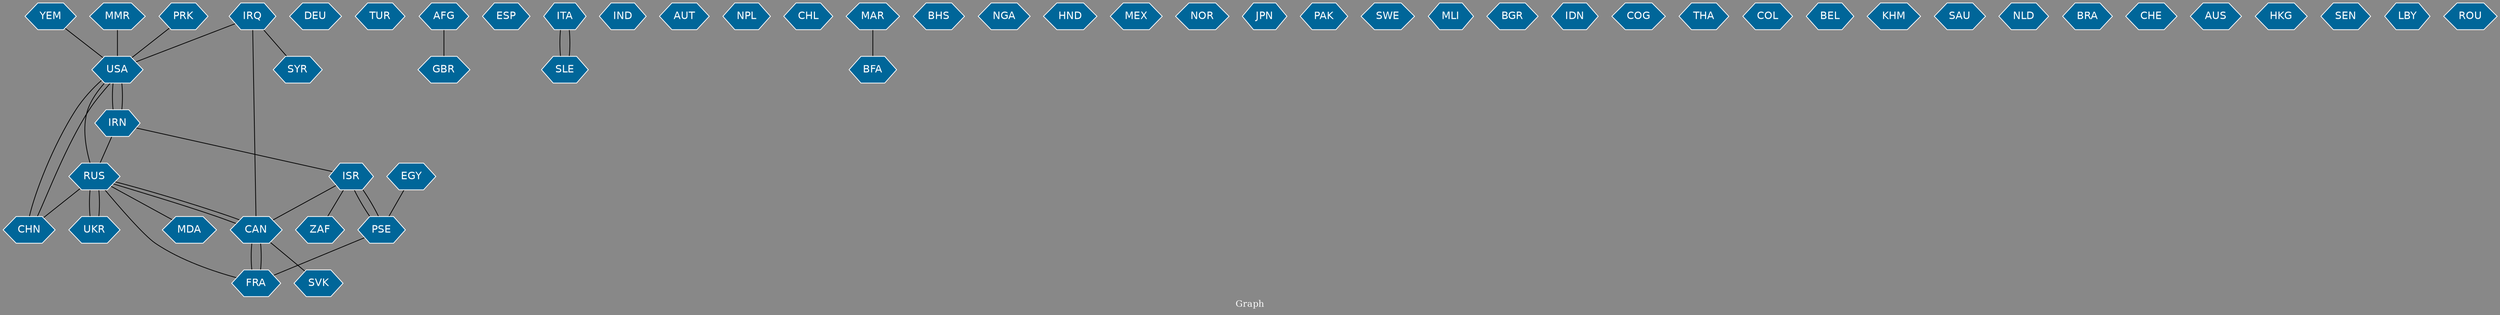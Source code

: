 // Countries together in item graph
graph {
	graph [bgcolor="#888888" fontcolor=white fontsize=12 label="Graph" outputorder=edgesfirst overlap=prism]
	node [color=white fillcolor="#006699" fontcolor=white fontname=Helvetica shape=hexagon style=filled]
	edge [arrowhead=open color=black fontcolor=white fontname=Courier fontsize=12]
		USA [label=USA]
		ISR [label=ISR]
		SYR [label=SYR]
		EGY [label=EGY]
		DEU [label=DEU]
		TUR [label=TUR]
		RUS [label=RUS]
		UKR [label=UKR]
		AFG [label=AFG]
		IRQ [label=IRQ]
		FRA [label=FRA]
		CAN [label=CAN]
		ESP [label=ESP]
		ITA [label=ITA]
		SLE [label=SLE]
		IND [label=IND]
		AUT [label=AUT]
		NPL [label=NPL]
		CHL [label=CHL]
		BFA [label=BFA]
		BHS [label=BHS]
		NGA [label=NGA]
		PSE [label=PSE]
		CHN [label=CHN]
		HND [label=HND]
		MEX [label=MEX]
		NOR [label=NOR]
		YEM [label=YEM]
		SVK [label=SVK]
		JPN [label=JPN]
		IRN [label=IRN]
		PAK [label=PAK]
		SWE [label=SWE]
		MMR [label=MMR]
		MAR [label=MAR]
		GBR [label=GBR]
		MLI [label=MLI]
		BGR [label=BGR]
		IDN [label=IDN]
		COG [label=COG]
		THA [label=THA]
		COL [label=COL]
		BEL [label=BEL]
		PRK [label=PRK]
		KHM [label=KHM]
		SAU [label=SAU]
		ZAF [label=ZAF]
		NLD [label=NLD]
		BRA [label=BRA]
		CHE [label=CHE]
		AUS [label=AUS]
		HKG [label=HKG]
		SEN [label=SEN]
		LBY [label=LBY]
		ROU [label=ROU]
		MDA [label=MDA]
			IRN -- RUS [weight=1]
			PSE -- FRA [weight=1]
			ISR -- PSE [weight=2]
			UKR -- RUS [weight=5]
			IRN -- USA [weight=2]
			CHN -- USA [weight=1]
			SLE -- ITA [weight=1]
			EGY -- PSE [weight=1]
			IRQ -- USA [weight=1]
			ISR -- CAN [weight=2]
			FRA -- CAN [weight=3]
			AFG -- GBR [weight=1]
			RUS -- CAN [weight=1]
			CAN -- RUS [weight=1]
			RUS -- MDA [weight=1]
			YEM -- USA [weight=1]
			CAN -- FRA [weight=1]
			RUS -- USA [weight=1]
			RUS -- UKR [weight=3]
			MMR -- USA [weight=1]
			IRQ -- SYR [weight=1]
			FRA -- RUS [weight=1]
			PSE -- ISR [weight=3]
			USA -- CHN [weight=1]
			MAR -- BFA [weight=1]
			ITA -- SLE [weight=1]
			IRQ -- CAN [weight=1]
			ISR -- ZAF [weight=1]
			IRN -- ISR [weight=1]
			PRK -- USA [weight=1]
			RUS -- CHN [weight=1]
			CAN -- SVK [weight=1]
			USA -- IRN [weight=1]
}